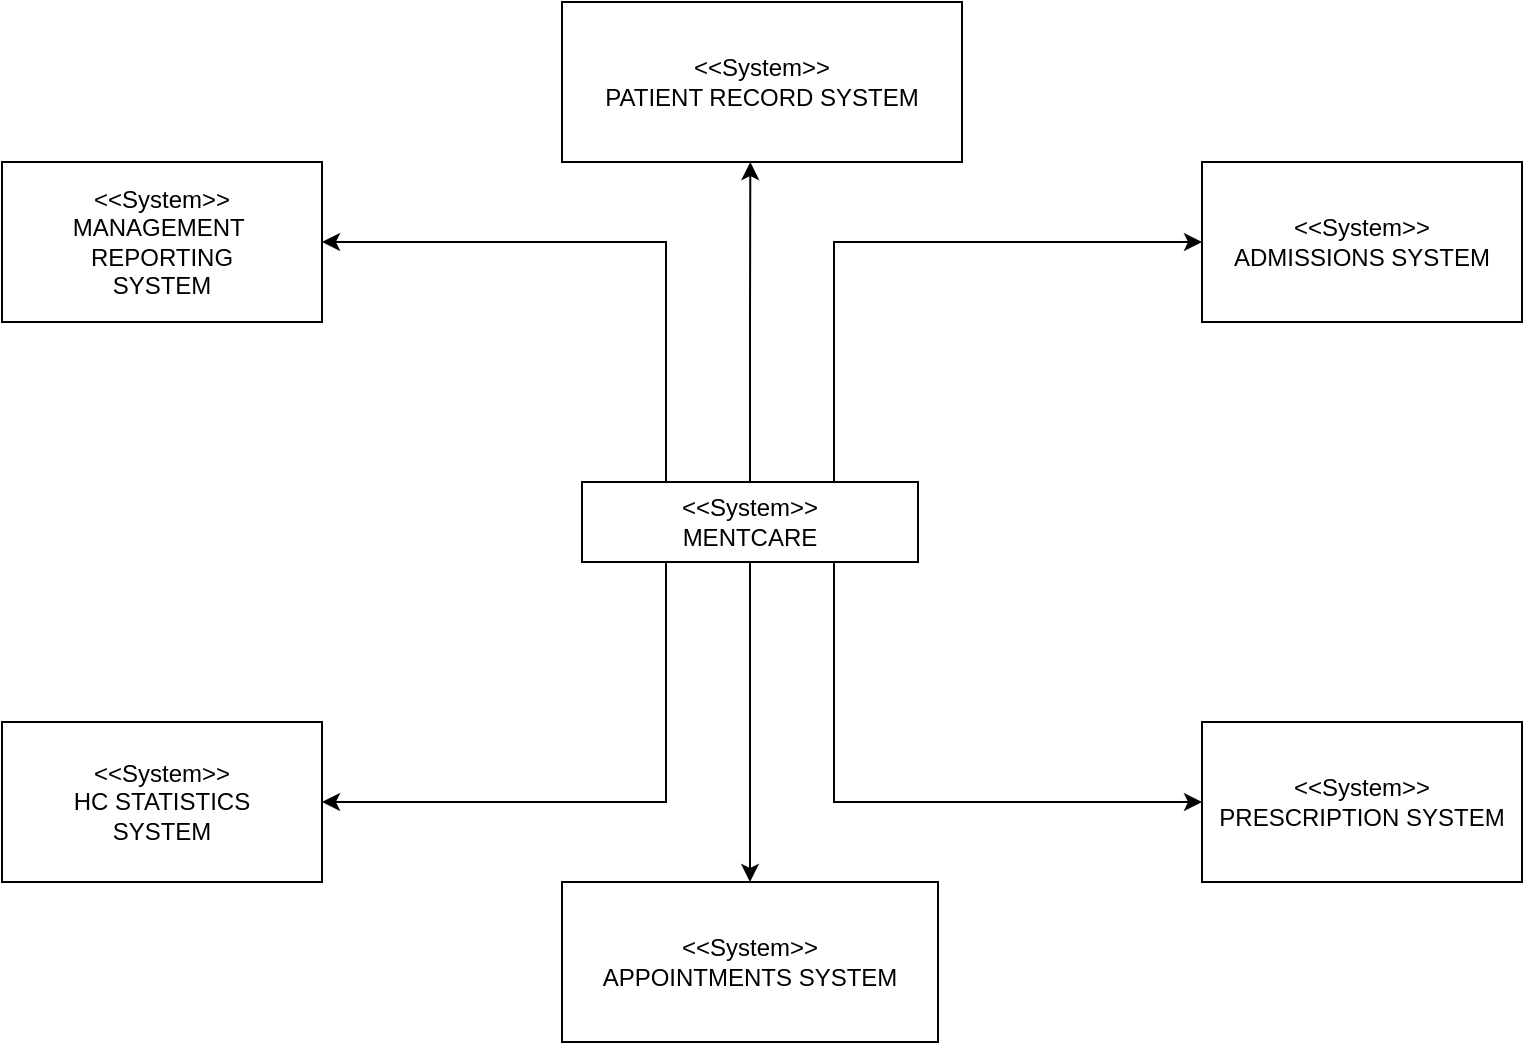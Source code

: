 <mxfile version="22.1.3" type="github">
  <diagram id="C5RBs43oDa-KdzZeNtuy" name="Page-1">
    <mxGraphModel dx="1912" dy="1061" grid="1" gridSize="10" guides="1" tooltips="1" connect="1" arrows="1" fold="1" page="1" pageScale="1" pageWidth="827" pageHeight="1169" math="0" shadow="0">
      <root>
        <mxCell id="WIyWlLk6GJQsqaUBKTNV-0" />
        <mxCell id="WIyWlLk6GJQsqaUBKTNV-1" parent="WIyWlLk6GJQsqaUBKTNV-0" />
        <mxCell id="PTZ7RgBuiUIIIeruw7Wa-16" style="edgeStyle=orthogonalEdgeStyle;rounded=0;orthogonalLoop=1;jettySize=auto;html=1;exitX=0.25;exitY=1;exitDx=0;exitDy=0;entryX=1;entryY=0.5;entryDx=0;entryDy=0;" edge="1" parent="WIyWlLk6GJQsqaUBKTNV-1" source="PTZ7RgBuiUIIIeruw7Wa-0" target="PTZ7RgBuiUIIIeruw7Wa-9">
          <mxGeometry relative="1" as="geometry">
            <mxPoint x="372.053" y="530" as="targetPoint" />
          </mxGeometry>
        </mxCell>
        <mxCell id="PTZ7RgBuiUIIIeruw7Wa-17" style="edgeStyle=orthogonalEdgeStyle;rounded=0;orthogonalLoop=1;jettySize=auto;html=1;exitX=0.75;exitY=1;exitDx=0;exitDy=0;entryX=0;entryY=0.5;entryDx=0;entryDy=0;" edge="1" parent="WIyWlLk6GJQsqaUBKTNV-1" source="PTZ7RgBuiUIIIeruw7Wa-0" target="PTZ7RgBuiUIIIeruw7Wa-14">
          <mxGeometry relative="1" as="geometry">
            <mxPoint x="456.263" y="520" as="targetPoint" />
          </mxGeometry>
        </mxCell>
        <mxCell id="PTZ7RgBuiUIIIeruw7Wa-18" style="edgeStyle=orthogonalEdgeStyle;rounded=0;orthogonalLoop=1;jettySize=auto;html=1;exitX=0.5;exitY=1;exitDx=0;exitDy=0;" edge="1" parent="WIyWlLk6GJQsqaUBKTNV-1" source="PTZ7RgBuiUIIIeruw7Wa-0" target="PTZ7RgBuiUIIIeruw7Wa-7">
          <mxGeometry relative="1" as="geometry" />
        </mxCell>
        <mxCell id="PTZ7RgBuiUIIIeruw7Wa-19" style="edgeStyle=orthogonalEdgeStyle;rounded=0;orthogonalLoop=1;jettySize=auto;html=1;exitX=0.5;exitY=0;exitDx=0;exitDy=0;" edge="1" parent="WIyWlLk6GJQsqaUBKTNV-1" source="PTZ7RgBuiUIIIeruw7Wa-0">
          <mxGeometry relative="1" as="geometry">
            <mxPoint x="414.158" y="200" as="targetPoint" />
          </mxGeometry>
        </mxCell>
        <mxCell id="PTZ7RgBuiUIIIeruw7Wa-22" style="edgeStyle=orthogonalEdgeStyle;rounded=0;orthogonalLoop=1;jettySize=auto;html=1;exitX=0.75;exitY=0;exitDx=0;exitDy=0;entryX=0;entryY=0.5;entryDx=0;entryDy=0;" edge="1" parent="WIyWlLk6GJQsqaUBKTNV-1" source="PTZ7RgBuiUIIIeruw7Wa-0" target="PTZ7RgBuiUIIIeruw7Wa-21">
          <mxGeometry relative="1" as="geometry">
            <mxPoint x="460" y="240" as="targetPoint" />
          </mxGeometry>
        </mxCell>
        <mxCell id="PTZ7RgBuiUIIIeruw7Wa-24" style="edgeStyle=orthogonalEdgeStyle;rounded=0;orthogonalLoop=1;jettySize=auto;html=1;exitX=0.25;exitY=0;exitDx=0;exitDy=0;entryX=1;entryY=0.5;entryDx=0;entryDy=0;" edge="1" parent="WIyWlLk6GJQsqaUBKTNV-1" source="PTZ7RgBuiUIIIeruw7Wa-0" target="PTZ7RgBuiUIIIeruw7Wa-23">
          <mxGeometry relative="1" as="geometry">
            <mxPoint x="372.053" y="240" as="targetPoint" />
          </mxGeometry>
        </mxCell>
        <mxCell id="PTZ7RgBuiUIIIeruw7Wa-0" value="&amp;lt;&amp;lt;System&amp;gt;&amp;gt;&lt;br&gt;MENTCARE" style="rounded=0;whiteSpace=wrap;html=1;" vertex="1" parent="WIyWlLk6GJQsqaUBKTNV-1">
          <mxGeometry x="330" y="360" width="168" height="40" as="geometry" />
        </mxCell>
        <mxCell id="PTZ7RgBuiUIIIeruw7Wa-7" value="&amp;lt;&amp;lt;System&amp;gt;&amp;gt;&lt;br&gt;APPOINTMENTS SYSTEM" style="rounded=0;whiteSpace=wrap;html=1;" vertex="1" parent="WIyWlLk6GJQsqaUBKTNV-1">
          <mxGeometry x="320" y="560" width="188" height="80" as="geometry" />
        </mxCell>
        <mxCell id="PTZ7RgBuiUIIIeruw7Wa-9" value="&amp;lt;&amp;lt;System&amp;gt;&amp;gt;&lt;br&gt;HC STATISTICS&lt;br&gt;SYSTEM" style="rounded=0;whiteSpace=wrap;html=1;" vertex="1" parent="WIyWlLk6GJQsqaUBKTNV-1">
          <mxGeometry x="40" y="480" width="160" height="80" as="geometry" />
        </mxCell>
        <mxCell id="PTZ7RgBuiUIIIeruw7Wa-14" value="&amp;lt;&amp;lt;System&amp;gt;&amp;gt;&lt;br&gt;PRESCRIPTION SYSTEM" style="rounded=0;whiteSpace=wrap;html=1;" vertex="1" parent="WIyWlLk6GJQsqaUBKTNV-1">
          <mxGeometry x="640" y="480" width="160" height="80" as="geometry" />
        </mxCell>
        <mxCell id="PTZ7RgBuiUIIIeruw7Wa-20" value="&amp;lt;&amp;lt;System&amp;gt;&amp;gt;&lt;br&gt;PATIENT RECORD SYSTEM" style="rounded=0;whiteSpace=wrap;html=1;" vertex="1" parent="WIyWlLk6GJQsqaUBKTNV-1">
          <mxGeometry x="320" y="120" width="200" height="80" as="geometry" />
        </mxCell>
        <mxCell id="PTZ7RgBuiUIIIeruw7Wa-21" value="&amp;lt;&amp;lt;System&amp;gt;&amp;gt;&lt;br&gt;ADMISSIONS SYSTEM" style="rounded=0;whiteSpace=wrap;html=1;" vertex="1" parent="WIyWlLk6GJQsqaUBKTNV-1">
          <mxGeometry x="640" y="200" width="160" height="80" as="geometry" />
        </mxCell>
        <mxCell id="PTZ7RgBuiUIIIeruw7Wa-23" value="&amp;lt;&amp;lt;System&amp;gt;&amp;gt;&lt;br&gt;MANAGEMENT&amp;nbsp;&lt;br&gt;REPORTING&lt;br&gt;SYSTEM" style="rounded=0;whiteSpace=wrap;html=1;" vertex="1" parent="WIyWlLk6GJQsqaUBKTNV-1">
          <mxGeometry x="40" y="200" width="160" height="80" as="geometry" />
        </mxCell>
      </root>
    </mxGraphModel>
  </diagram>
</mxfile>
